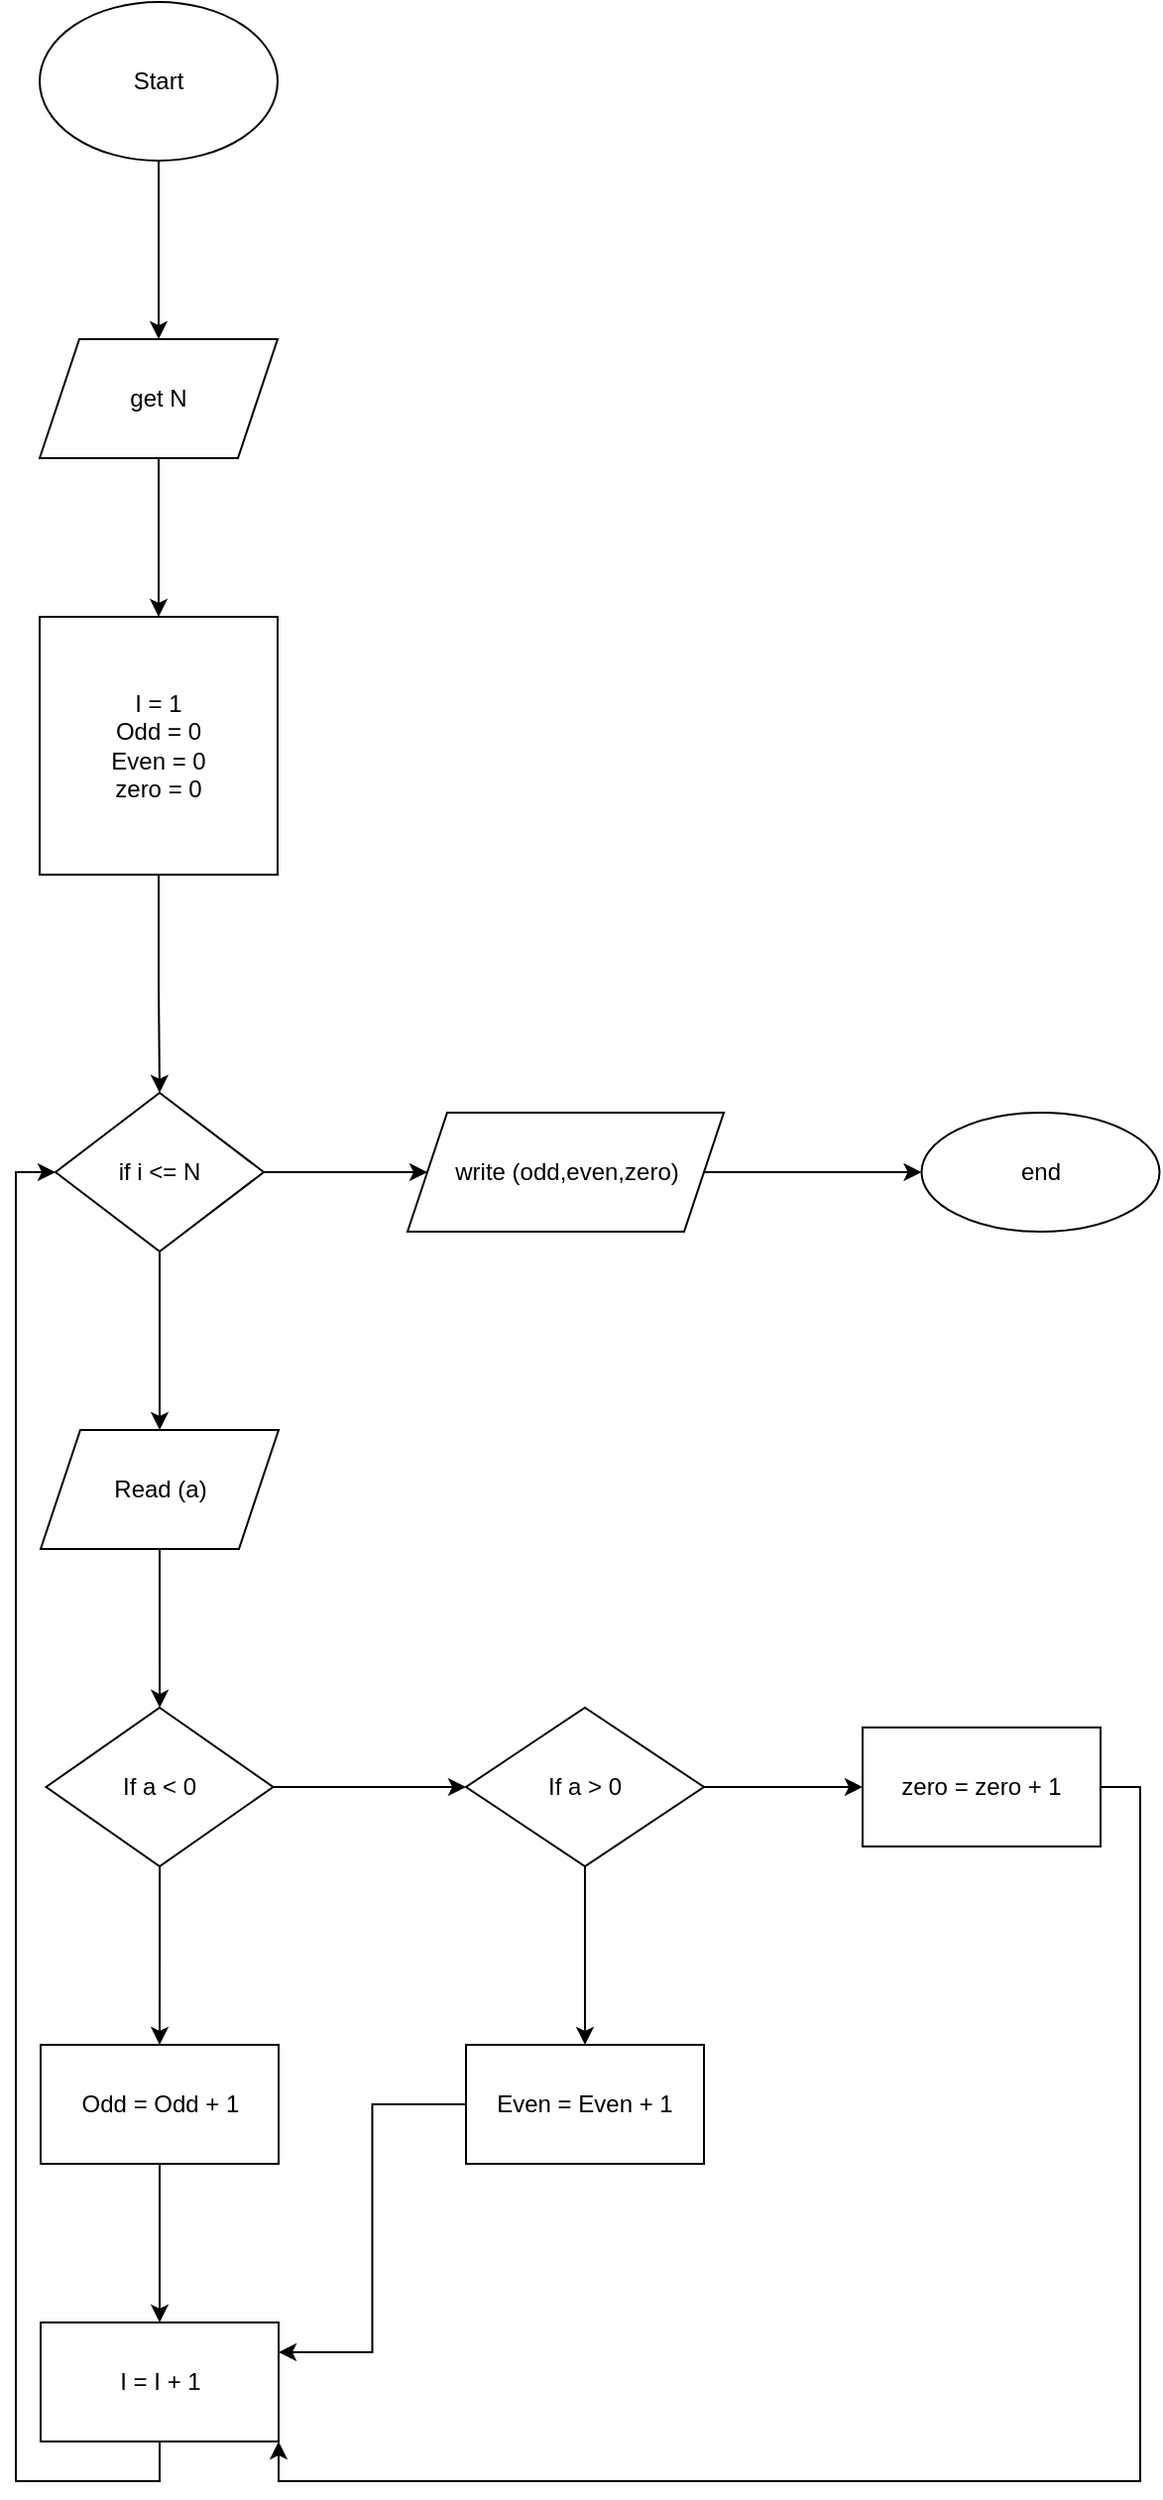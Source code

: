 <mxfile version="17.4.2" type="device"><diagram id="m6J4fbTVqErJ5ri0uRhQ" name="Page-1"><mxGraphModel dx="1102" dy="865" grid="1" gridSize="10" guides="1" tooltips="1" connect="1" arrows="1" fold="1" page="1" pageScale="1" pageWidth="850" pageHeight="1100" math="0" shadow="0"><root><mxCell id="0"/><mxCell id="1" parent="0"/><mxCell id="QgZ_jLVhlZv7Xq16PVsU-3" value="" style="edgeStyle=orthogonalEdgeStyle;rounded=0;orthogonalLoop=1;jettySize=auto;html=1;" edge="1" parent="1" source="QgZ_jLVhlZv7Xq16PVsU-1" target="QgZ_jLVhlZv7Xq16PVsU-2"><mxGeometry relative="1" as="geometry"/></mxCell><mxCell id="QgZ_jLVhlZv7Xq16PVsU-1" value="Start" style="ellipse;whiteSpace=wrap;html=1;" vertex="1" parent="1"><mxGeometry x="365" y="60" width="120" height="80" as="geometry"/></mxCell><mxCell id="QgZ_jLVhlZv7Xq16PVsU-5" value="" style="edgeStyle=orthogonalEdgeStyle;rounded=0;orthogonalLoop=1;jettySize=auto;html=1;" edge="1" parent="1" source="QgZ_jLVhlZv7Xq16PVsU-2" target="QgZ_jLVhlZv7Xq16PVsU-4"><mxGeometry relative="1" as="geometry"/></mxCell><mxCell id="QgZ_jLVhlZv7Xq16PVsU-2" value="get N" style="shape=parallelogram;perimeter=parallelogramPerimeter;whiteSpace=wrap;html=1;fixedSize=1;" vertex="1" parent="1"><mxGeometry x="365" y="230" width="120" height="60" as="geometry"/></mxCell><mxCell id="QgZ_jLVhlZv7Xq16PVsU-7" value="" style="edgeStyle=orthogonalEdgeStyle;rounded=0;orthogonalLoop=1;jettySize=auto;html=1;" edge="1" parent="1" source="QgZ_jLVhlZv7Xq16PVsU-4" target="QgZ_jLVhlZv7Xq16PVsU-6"><mxGeometry relative="1" as="geometry"/></mxCell><mxCell id="QgZ_jLVhlZv7Xq16PVsU-4" value="I = 1&lt;br&gt;Odd = 0&lt;br&gt;Even = 0&lt;br&gt;zero = 0" style="whiteSpace=wrap;html=1;" vertex="1" parent="1"><mxGeometry x="365" y="370" width="120" height="130" as="geometry"/></mxCell><mxCell id="QgZ_jLVhlZv7Xq16PVsU-9" value="" style="edgeStyle=orthogonalEdgeStyle;rounded=0;orthogonalLoop=1;jettySize=auto;html=1;" edge="1" parent="1" source="QgZ_jLVhlZv7Xq16PVsU-6" target="QgZ_jLVhlZv7Xq16PVsU-8"><mxGeometry relative="1" as="geometry"/></mxCell><mxCell id="QgZ_jLVhlZv7Xq16PVsU-13" value="" style="edgeStyle=orthogonalEdgeStyle;rounded=0;orthogonalLoop=1;jettySize=auto;html=1;" edge="1" parent="1" source="QgZ_jLVhlZv7Xq16PVsU-6" target="QgZ_jLVhlZv7Xq16PVsU-12"><mxGeometry relative="1" as="geometry"/></mxCell><mxCell id="QgZ_jLVhlZv7Xq16PVsU-6" value="if i &amp;lt;= N" style="rhombus;whiteSpace=wrap;html=1;" vertex="1" parent="1"><mxGeometry x="373" y="610" width="105" height="80" as="geometry"/></mxCell><mxCell id="QgZ_jLVhlZv7Xq16PVsU-11" value="" style="edgeStyle=orthogonalEdgeStyle;rounded=0;orthogonalLoop=1;jettySize=auto;html=1;" edge="1" parent="1" source="QgZ_jLVhlZv7Xq16PVsU-8" target="QgZ_jLVhlZv7Xq16PVsU-10"><mxGeometry relative="1" as="geometry"/></mxCell><mxCell id="QgZ_jLVhlZv7Xq16PVsU-8" value="write (odd,even,zero)" style="shape=parallelogram;perimeter=parallelogramPerimeter;whiteSpace=wrap;html=1;fixedSize=1;" vertex="1" parent="1"><mxGeometry x="550.5" y="620" width="159.5" height="60" as="geometry"/></mxCell><mxCell id="QgZ_jLVhlZv7Xq16PVsU-10" value="end" style="ellipse;whiteSpace=wrap;html=1;" vertex="1" parent="1"><mxGeometry x="809.75" y="620" width="120" height="60" as="geometry"/></mxCell><mxCell id="QgZ_jLVhlZv7Xq16PVsU-15" value="" style="edgeStyle=orthogonalEdgeStyle;rounded=0;orthogonalLoop=1;jettySize=auto;html=1;" edge="1" parent="1" source="QgZ_jLVhlZv7Xq16PVsU-12" target="QgZ_jLVhlZv7Xq16PVsU-14"><mxGeometry relative="1" as="geometry"/></mxCell><mxCell id="QgZ_jLVhlZv7Xq16PVsU-12" value="Read (a)" style="shape=parallelogram;perimeter=parallelogramPerimeter;whiteSpace=wrap;html=1;fixedSize=1;" vertex="1" parent="1"><mxGeometry x="365.5" y="780" width="120" height="60" as="geometry"/></mxCell><mxCell id="QgZ_jLVhlZv7Xq16PVsU-17" value="" style="edgeStyle=orthogonalEdgeStyle;rounded=0;orthogonalLoop=1;jettySize=auto;html=1;" edge="1" parent="1" source="QgZ_jLVhlZv7Xq16PVsU-14" target="QgZ_jLVhlZv7Xq16PVsU-16"><mxGeometry relative="1" as="geometry"/></mxCell><mxCell id="QgZ_jLVhlZv7Xq16PVsU-23" value="" style="edgeStyle=orthogonalEdgeStyle;rounded=0;orthogonalLoop=1;jettySize=auto;html=1;" edge="1" parent="1" source="QgZ_jLVhlZv7Xq16PVsU-14" target="QgZ_jLVhlZv7Xq16PVsU-22"><mxGeometry relative="1" as="geometry"/></mxCell><mxCell id="QgZ_jLVhlZv7Xq16PVsU-14" value="If a &amp;lt; 0" style="rhombus;whiteSpace=wrap;html=1;" vertex="1" parent="1"><mxGeometry x="368.25" y="920" width="114.5" height="80" as="geometry"/></mxCell><mxCell id="QgZ_jLVhlZv7Xq16PVsU-19" value="" style="edgeStyle=orthogonalEdgeStyle;rounded=0;orthogonalLoop=1;jettySize=auto;html=1;" edge="1" parent="1" source="QgZ_jLVhlZv7Xq16PVsU-16" target="QgZ_jLVhlZv7Xq16PVsU-18"><mxGeometry relative="1" as="geometry"/></mxCell><mxCell id="QgZ_jLVhlZv7Xq16PVsU-21" value="" style="edgeStyle=orthogonalEdgeStyle;rounded=0;orthogonalLoop=1;jettySize=auto;html=1;" edge="1" parent="1" source="QgZ_jLVhlZv7Xq16PVsU-16" target="QgZ_jLVhlZv7Xq16PVsU-20"><mxGeometry relative="1" as="geometry"/></mxCell><mxCell id="QgZ_jLVhlZv7Xq16PVsU-16" value="If a &amp;gt; 0" style="rhombus;whiteSpace=wrap;html=1;" vertex="1" parent="1"><mxGeometry x="580" y="920" width="120" height="80" as="geometry"/></mxCell><mxCell id="QgZ_jLVhlZv7Xq16PVsU-28" style="edgeStyle=orthogonalEdgeStyle;rounded=0;orthogonalLoop=1;jettySize=auto;html=1;exitX=1;exitY=0.5;exitDx=0;exitDy=0;entryX=1;entryY=1;entryDx=0;entryDy=0;" edge="1" parent="1" source="QgZ_jLVhlZv7Xq16PVsU-18" target="QgZ_jLVhlZv7Xq16PVsU-24"><mxGeometry relative="1" as="geometry"/></mxCell><mxCell id="QgZ_jLVhlZv7Xq16PVsU-18" value="zero = zero + 1" style="whiteSpace=wrap;html=1;" vertex="1" parent="1"><mxGeometry x="780" y="930" width="120" height="60" as="geometry"/></mxCell><mxCell id="QgZ_jLVhlZv7Xq16PVsU-26" style="edgeStyle=orthogonalEdgeStyle;rounded=0;orthogonalLoop=1;jettySize=auto;html=1;entryX=1;entryY=0.25;entryDx=0;entryDy=0;" edge="1" parent="1" source="QgZ_jLVhlZv7Xq16PVsU-20" target="QgZ_jLVhlZv7Xq16PVsU-24"><mxGeometry relative="1" as="geometry"/></mxCell><mxCell id="QgZ_jLVhlZv7Xq16PVsU-20" value="Even = Even + 1" style="whiteSpace=wrap;html=1;" vertex="1" parent="1"><mxGeometry x="580" y="1090" width="120" height="60" as="geometry"/></mxCell><mxCell id="QgZ_jLVhlZv7Xq16PVsU-25" value="" style="edgeStyle=orthogonalEdgeStyle;rounded=0;orthogonalLoop=1;jettySize=auto;html=1;" edge="1" parent="1" source="QgZ_jLVhlZv7Xq16PVsU-22" target="QgZ_jLVhlZv7Xq16PVsU-24"><mxGeometry relative="1" as="geometry"/></mxCell><mxCell id="QgZ_jLVhlZv7Xq16PVsU-22" value="Odd = Odd + 1" style="whiteSpace=wrap;html=1;" vertex="1" parent="1"><mxGeometry x="365.5" y="1090" width="120" height="60" as="geometry"/></mxCell><mxCell id="QgZ_jLVhlZv7Xq16PVsU-31" style="edgeStyle=orthogonalEdgeStyle;rounded=0;orthogonalLoop=1;jettySize=auto;html=1;exitX=0.5;exitY=1;exitDx=0;exitDy=0;entryX=0;entryY=0.5;entryDx=0;entryDy=0;" edge="1" parent="1" source="QgZ_jLVhlZv7Xq16PVsU-24" target="QgZ_jLVhlZv7Xq16PVsU-6"><mxGeometry relative="1" as="geometry"/></mxCell><mxCell id="QgZ_jLVhlZv7Xq16PVsU-24" value="I = I + 1" style="whiteSpace=wrap;html=1;" vertex="1" parent="1"><mxGeometry x="365.5" y="1230" width="120" height="60" as="geometry"/></mxCell></root></mxGraphModel></diagram></mxfile>